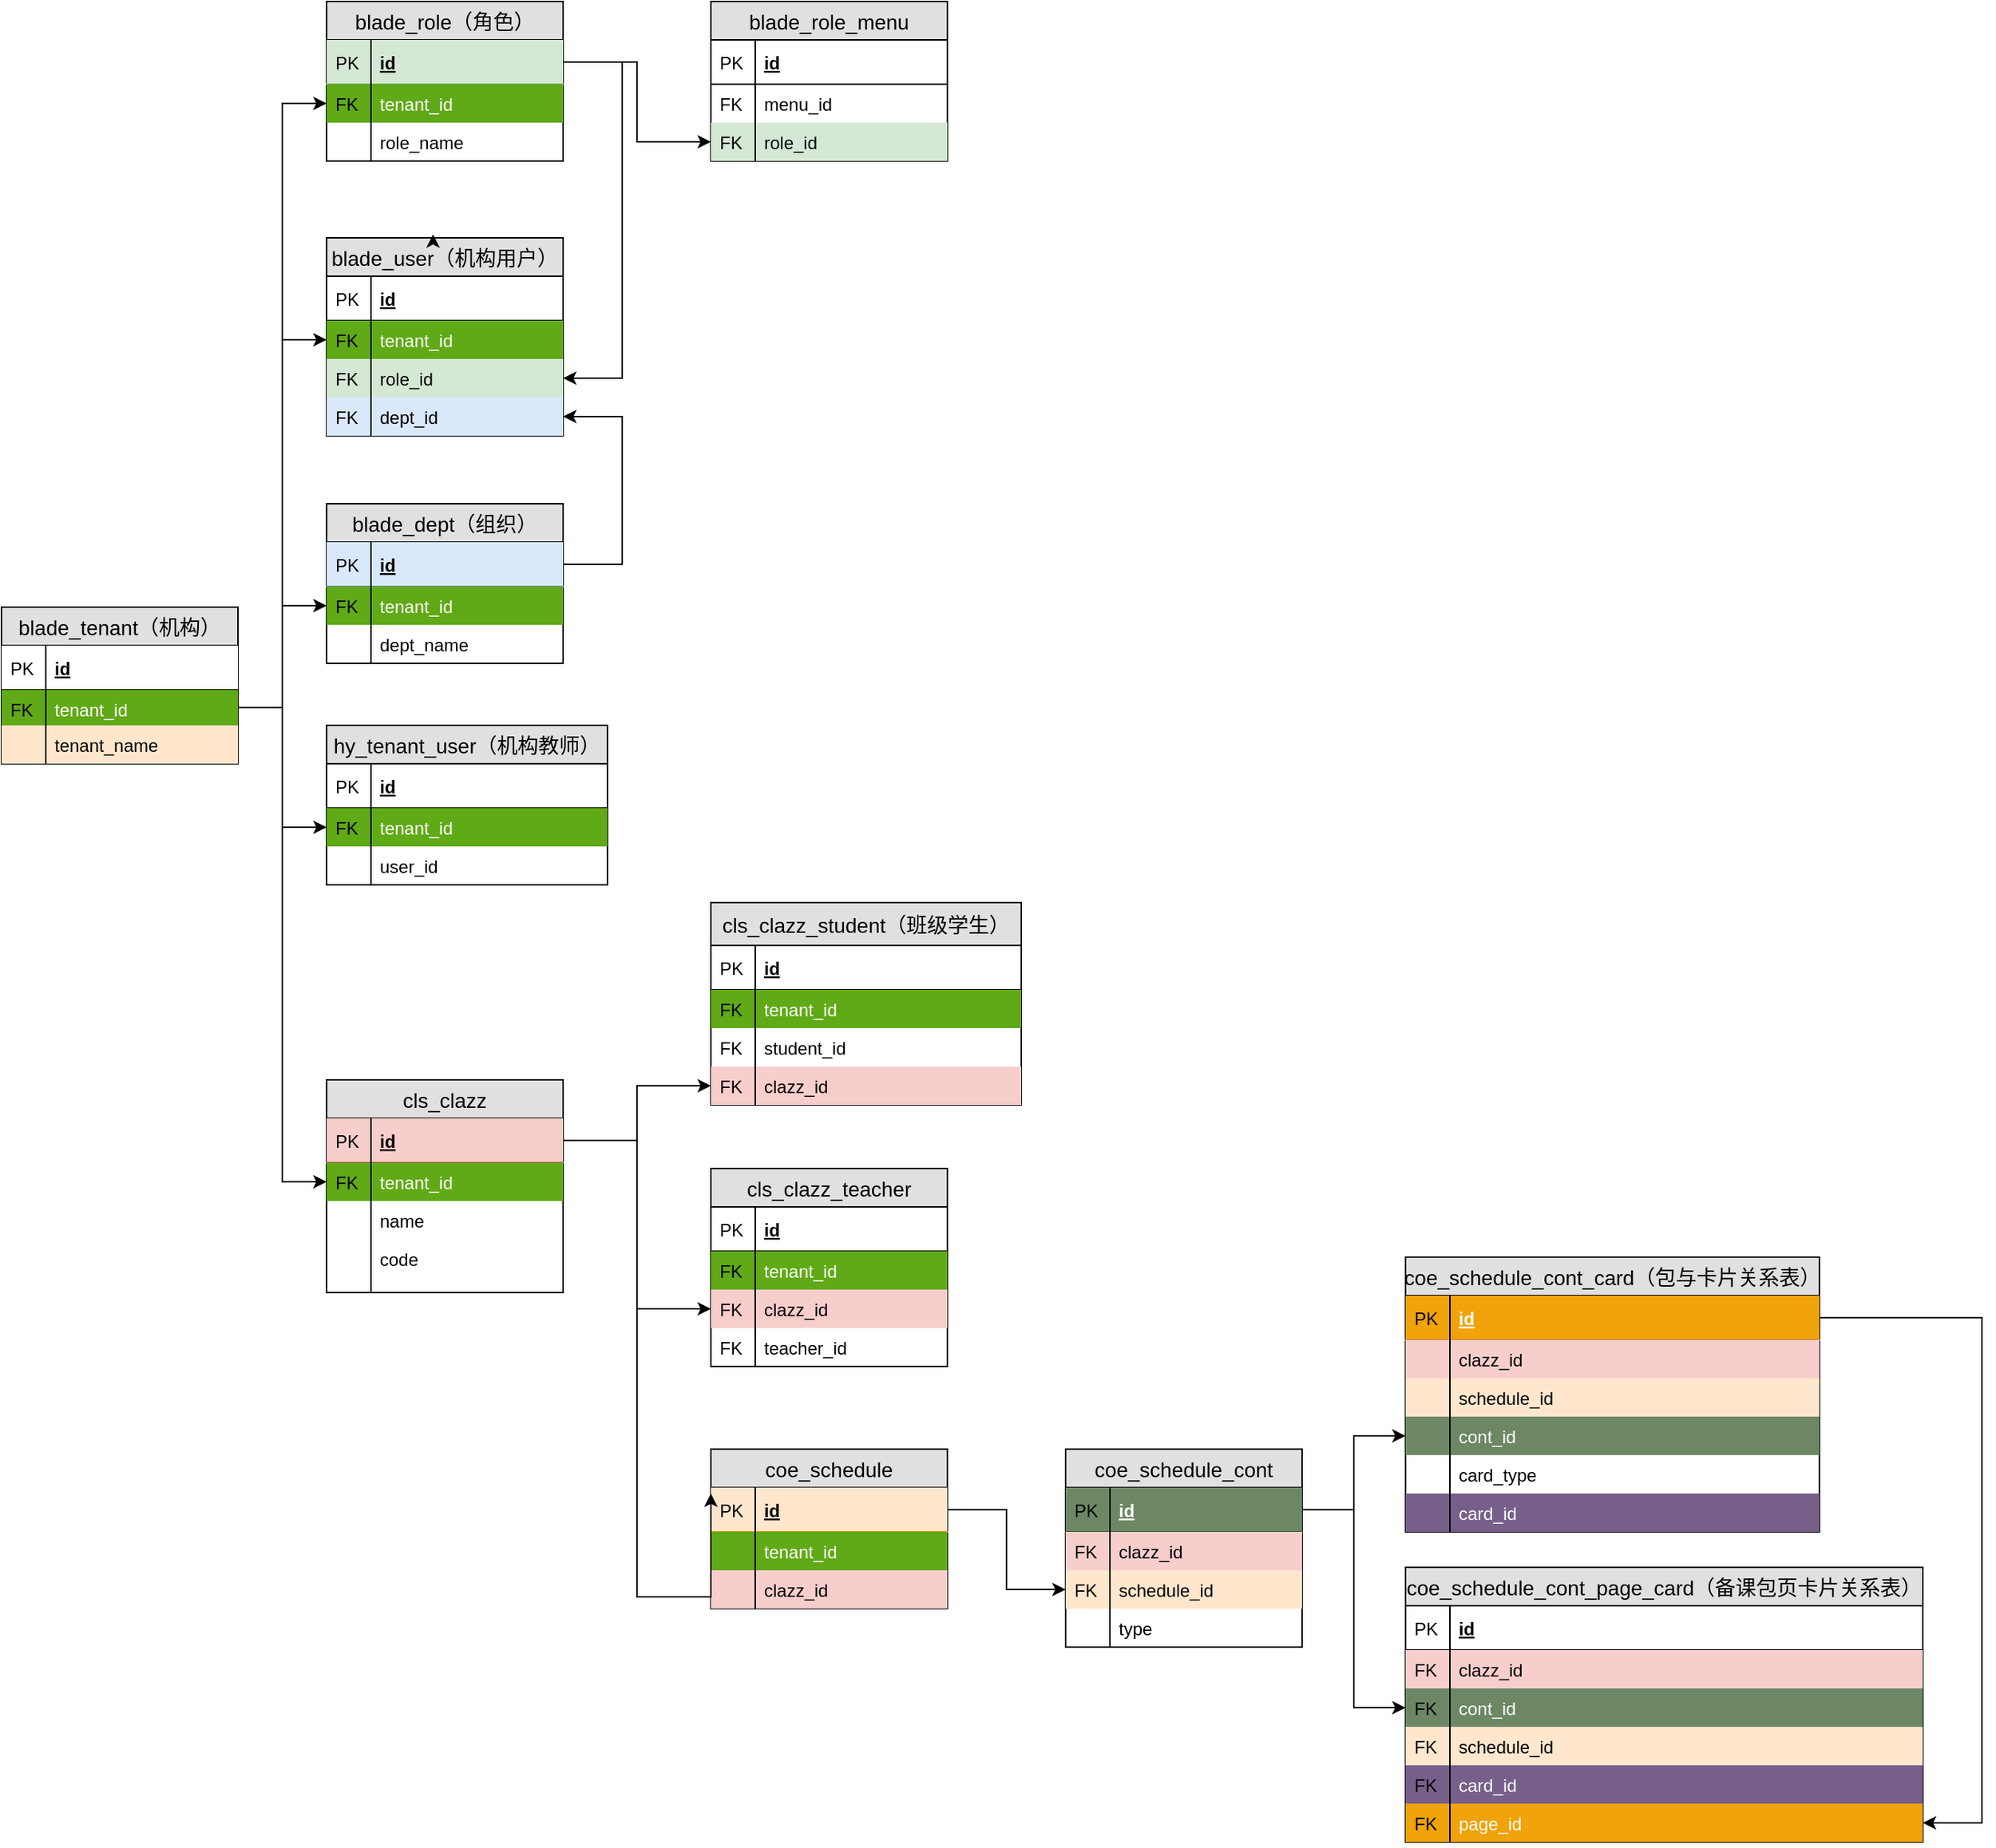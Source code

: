 <mxfile version="12.4.8" type="github"><diagram id="uRZ5LNkj6qnoNEVaQnLW" name="第 1 页"><mxGraphModel dx="1209" dy="649" grid="1" gridSize="10" guides="1" tooltips="1" connect="1" arrows="1" fold="1" page="1" pageScale="1" pageWidth="827" pageHeight="1169" math="0" shadow="0"><root><mxCell id="0"/><mxCell id="1" parent="0"/><mxCell id="jF-yR4b1AywF_RMoqf4l-69" value="" style="edgeStyle=orthogonalEdgeStyle;rounded=0;orthogonalLoop=1;jettySize=auto;html=1;entryX=0;entryY=0.5;entryDx=0;entryDy=0;exitX=1;exitY=0.5;exitDx=0;exitDy=0;" edge="1" parent="1" source="jF-yR4b1AywF_RMoqf4l-43" target="jF-yR4b1AywF_RMoqf4l-48"><mxGeometry relative="1" as="geometry"><Array as="points"><mxPoint x="190" y="498"/><mxPoint x="190" y="89"/></Array></mxGeometry></mxCell><mxCell id="jF-yR4b1AywF_RMoqf4l-12" value="blade_tenant（机构）" style="swimlane;fontStyle=0;childLayout=stackLayout;horizontal=1;startSize=26;fillColor=#e0e0e0;horizontalStack=0;resizeParent=1;resizeParentMax=0;resizeLast=0;collapsible=1;marginBottom=0;swimlaneFillColor=#ffffff;align=center;fontSize=14;" vertex="1" parent="1"><mxGeometry y="430" width="160" height="106" as="geometry"/></mxCell><mxCell id="jF-yR4b1AywF_RMoqf4l-13" value="id" style="shape=partialRectangle;top=0;left=0;right=0;bottom=1;align=left;verticalAlign=middle;spacingLeft=34;spacingRight=4;overflow=hidden;rotatable=0;points=[[0,0.5],[1,0.5]];portConstraint=eastwest;dropTarget=0;fontStyle=5;fontSize=12;" vertex="1" parent="jF-yR4b1AywF_RMoqf4l-12"><mxGeometry y="26" width="160" height="30" as="geometry"/></mxCell><mxCell id="jF-yR4b1AywF_RMoqf4l-14" value="PK" style="shape=partialRectangle;top=0;left=0;bottom=0;fillColor=none;align=left;verticalAlign=middle;spacingLeft=4;spacingRight=4;overflow=hidden;rotatable=0;points=[];portConstraint=eastwest;part=1;fontSize=12;" vertex="1" connectable="0" parent="jF-yR4b1AywF_RMoqf4l-13"><mxGeometry width="30" height="30" as="geometry"/></mxCell><object label="tenant_id" id="jF-yR4b1AywF_RMoqf4l-43"><mxCell style="shape=partialRectangle;top=0;left=0;right=0;bottom=0;align=left;verticalAlign=top;fillColor=#60a917;spacingLeft=34;spacingRight=4;overflow=hidden;rotatable=0;points=[[0,0.5],[1,0.5]];portConstraint=eastwest;dropTarget=0;fontSize=12;strokeColor=#2D7600;fontColor=#ffffff;" vertex="1" parent="jF-yR4b1AywF_RMoqf4l-12"><mxGeometry y="56" width="160" height="24" as="geometry"/></mxCell></object><mxCell id="jF-yR4b1AywF_RMoqf4l-44" value="FK" style="shape=partialRectangle;top=0;left=0;bottom=0;fillColor=none;align=left;verticalAlign=top;spacingLeft=4;spacingRight=4;overflow=hidden;rotatable=0;points=[];portConstraint=eastwest;part=1;fontSize=12;" vertex="1" connectable="0" parent="jF-yR4b1AywF_RMoqf4l-43"><mxGeometry width="30" height="24" as="geometry"/></mxCell><object label="tenant_name" id="jF-yR4b1AywF_RMoqf4l-15"><mxCell style="shape=partialRectangle;top=0;left=0;right=0;bottom=0;align=left;verticalAlign=top;fillColor=#ffe6cc;spacingLeft=34;spacingRight=4;overflow=hidden;rotatable=0;points=[[0,0.5],[1,0.5]];portConstraint=eastwest;dropTarget=0;fontSize=12;strokeColor=#d79b00;" vertex="1" parent="jF-yR4b1AywF_RMoqf4l-12"><mxGeometry y="80" width="160" height="26" as="geometry"/></mxCell></object><mxCell id="jF-yR4b1AywF_RMoqf4l-16" value="" style="shape=partialRectangle;top=0;left=0;bottom=0;fillColor=none;align=left;verticalAlign=top;spacingLeft=4;spacingRight=4;overflow=hidden;rotatable=0;points=[];portConstraint=eastwest;part=1;fontSize=12;" vertex="1" connectable="0" parent="jF-yR4b1AywF_RMoqf4l-15"><mxGeometry width="30" height="26" as="geometry"/></mxCell><mxCell id="jF-yR4b1AywF_RMoqf4l-45" value="blade_role（角色）" style="swimlane;fontStyle=0;childLayout=stackLayout;horizontal=1;startSize=26;fillColor=#e0e0e0;horizontalStack=0;resizeParent=1;resizeParentMax=0;resizeLast=0;collapsible=1;marginBottom=0;swimlaneFillColor=#ffffff;align=center;fontSize=14;" vertex="1" parent="1"><mxGeometry x="220" y="20" width="160" height="108" as="geometry"/></mxCell><mxCell id="jF-yR4b1AywF_RMoqf4l-46" value="id" style="shape=partialRectangle;top=0;left=0;right=0;bottom=1;align=left;verticalAlign=middle;fillColor=#d5e8d4;spacingLeft=34;spacingRight=4;overflow=hidden;rotatable=0;points=[[0,0.5],[1,0.5]];portConstraint=eastwest;dropTarget=0;fontStyle=5;fontSize=12;strokeColor=#82b366;" vertex="1" parent="jF-yR4b1AywF_RMoqf4l-45"><mxGeometry y="26" width="160" height="30" as="geometry"/></mxCell><mxCell id="jF-yR4b1AywF_RMoqf4l-47" value="PK" style="shape=partialRectangle;top=0;left=0;bottom=0;fillColor=none;align=left;verticalAlign=middle;spacingLeft=4;spacingRight=4;overflow=hidden;rotatable=0;points=[];portConstraint=eastwest;part=1;fontSize=12;" vertex="1" connectable="0" parent="jF-yR4b1AywF_RMoqf4l-46"><mxGeometry width="30" height="30" as="geometry"/></mxCell><mxCell id="jF-yR4b1AywF_RMoqf4l-48" value="tenant_id" style="shape=partialRectangle;top=0;left=0;right=0;bottom=0;align=left;verticalAlign=top;fillColor=#60a917;spacingLeft=34;spacingRight=4;overflow=hidden;rotatable=0;points=[[0,0.5],[1,0.5]];portConstraint=eastwest;dropTarget=0;fontSize=12;strokeColor=#2D7600;fontColor=#ffffff;" vertex="1" parent="jF-yR4b1AywF_RMoqf4l-45"><mxGeometry y="56" width="160" height="26" as="geometry"/></mxCell><mxCell id="jF-yR4b1AywF_RMoqf4l-49" value="FK" style="shape=partialRectangle;top=0;left=0;bottom=0;fillColor=none;align=left;verticalAlign=top;spacingLeft=4;spacingRight=4;overflow=hidden;rotatable=0;points=[];portConstraint=eastwest;part=1;fontSize=12;" vertex="1" connectable="0" parent="jF-yR4b1AywF_RMoqf4l-48"><mxGeometry width="30" height="26" as="geometry"/></mxCell><mxCell id="jF-yR4b1AywF_RMoqf4l-50" value="role_name" style="shape=partialRectangle;top=0;left=0;right=0;bottom=0;align=left;verticalAlign=top;fillColor=none;spacingLeft=34;spacingRight=4;overflow=hidden;rotatable=0;points=[[0,0.5],[1,0.5]];portConstraint=eastwest;dropTarget=0;fontSize=12;" vertex="1" parent="jF-yR4b1AywF_RMoqf4l-45"><mxGeometry y="82" width="160" height="26" as="geometry"/></mxCell><mxCell id="jF-yR4b1AywF_RMoqf4l-51" value="" style="shape=partialRectangle;top=0;left=0;bottom=0;fillColor=none;align=left;verticalAlign=top;spacingLeft=4;spacingRight=4;overflow=hidden;rotatable=0;points=[];portConstraint=eastwest;part=1;fontSize=12;" vertex="1" connectable="0" parent="jF-yR4b1AywF_RMoqf4l-50"><mxGeometry width="30" height="26" as="geometry"/></mxCell><mxCell id="jF-yR4b1AywF_RMoqf4l-56" value="blade_user（机构用户）" style="swimlane;fontStyle=0;childLayout=stackLayout;horizontal=1;startSize=26;fillColor=#e0e0e0;horizontalStack=0;resizeParent=1;resizeParentMax=0;resizeLast=0;collapsible=1;marginBottom=0;swimlaneFillColor=#ffffff;align=center;fontSize=14;" vertex="1" parent="1"><mxGeometry x="220" y="180" width="160" height="134" as="geometry"/></mxCell><mxCell id="jF-yR4b1AywF_RMoqf4l-57" value="id" style="shape=partialRectangle;top=0;left=0;right=0;bottom=1;align=left;verticalAlign=middle;fillColor=none;spacingLeft=34;spacingRight=4;overflow=hidden;rotatable=0;points=[[0,0.5],[1,0.5]];portConstraint=eastwest;dropTarget=0;fontStyle=5;fontSize=12;" vertex="1" parent="jF-yR4b1AywF_RMoqf4l-56"><mxGeometry y="26" width="160" height="30" as="geometry"/></mxCell><mxCell id="jF-yR4b1AywF_RMoqf4l-58" value="PK" style="shape=partialRectangle;top=0;left=0;bottom=0;fillColor=none;align=left;verticalAlign=middle;spacingLeft=4;spacingRight=4;overflow=hidden;rotatable=0;points=[];portConstraint=eastwest;part=1;fontSize=12;" vertex="1" connectable="0" parent="jF-yR4b1AywF_RMoqf4l-57"><mxGeometry width="30" height="30" as="geometry"/></mxCell><mxCell id="jF-yR4b1AywF_RMoqf4l-59" value="tenant_id" style="shape=partialRectangle;top=0;left=0;right=0;bottom=0;align=left;verticalAlign=top;fillColor=#60a917;spacingLeft=34;spacingRight=4;overflow=hidden;rotatable=0;points=[[0,0.5],[1,0.5]];portConstraint=eastwest;dropTarget=0;fontSize=12;strokeColor=#2D7600;fontColor=#ffffff;" vertex="1" parent="jF-yR4b1AywF_RMoqf4l-56"><mxGeometry y="56" width="160" height="26" as="geometry"/></mxCell><mxCell id="jF-yR4b1AywF_RMoqf4l-60" value="FK" style="shape=partialRectangle;top=0;left=0;bottom=0;fillColor=none;align=left;verticalAlign=top;spacingLeft=4;spacingRight=4;overflow=hidden;rotatable=0;points=[];portConstraint=eastwest;part=1;fontSize=12;" vertex="1" connectable="0" parent="jF-yR4b1AywF_RMoqf4l-59"><mxGeometry width="30" height="26" as="geometry"/></mxCell><mxCell id="jF-yR4b1AywF_RMoqf4l-71" value="role_id" style="shape=partialRectangle;top=0;left=0;right=0;bottom=0;align=left;verticalAlign=top;fillColor=#d5e8d4;spacingLeft=34;spacingRight=4;overflow=hidden;rotatable=0;points=[[0,0.5],[1,0.5]];portConstraint=eastwest;dropTarget=0;fontSize=12;strokeColor=#82b366;" vertex="1" parent="jF-yR4b1AywF_RMoqf4l-56"><mxGeometry y="82" width="160" height="26" as="geometry"/></mxCell><mxCell id="jF-yR4b1AywF_RMoqf4l-72" value="FK" style="shape=partialRectangle;top=0;left=0;bottom=0;fillColor=none;align=left;verticalAlign=top;spacingLeft=4;spacingRight=4;overflow=hidden;rotatable=0;points=[];portConstraint=eastwest;part=1;fontSize=12;" vertex="1" connectable="0" parent="jF-yR4b1AywF_RMoqf4l-71"><mxGeometry width="30" height="26" as="geometry"/></mxCell><mxCell id="jF-yR4b1AywF_RMoqf4l-73" value="dept_id" style="shape=partialRectangle;top=0;left=0;right=0;bottom=0;align=left;verticalAlign=top;fillColor=#dae8fc;spacingLeft=34;spacingRight=4;overflow=hidden;rotatable=0;points=[[0,0.5],[1,0.5]];portConstraint=eastwest;dropTarget=0;fontSize=12;strokeColor=#6c8ebf;" vertex="1" parent="jF-yR4b1AywF_RMoqf4l-56"><mxGeometry y="108" width="160" height="26" as="geometry"/></mxCell><mxCell id="jF-yR4b1AywF_RMoqf4l-74" value="FK" style="shape=partialRectangle;top=0;left=0;bottom=0;fillColor=none;align=left;verticalAlign=top;spacingLeft=4;spacingRight=4;overflow=hidden;rotatable=0;points=[];portConstraint=eastwest;part=1;fontSize=12;" vertex="1" connectable="0" parent="jF-yR4b1AywF_RMoqf4l-73"><mxGeometry width="30" height="26" as="geometry"/></mxCell><mxCell id="jF-yR4b1AywF_RMoqf4l-77" value="blade_dept（组织）" style="swimlane;fontStyle=0;childLayout=stackLayout;horizontal=1;startSize=26;fillColor=#e0e0e0;horizontalStack=0;resizeParent=1;resizeParentMax=0;resizeLast=0;collapsible=1;marginBottom=0;swimlaneFillColor=#ffffff;align=center;fontSize=14;" vertex="1" parent="1"><mxGeometry x="220" y="360" width="160" height="108" as="geometry"/></mxCell><mxCell id="jF-yR4b1AywF_RMoqf4l-78" value="id" style="shape=partialRectangle;top=0;left=0;right=0;bottom=1;align=left;verticalAlign=middle;fillColor=#dae8fc;spacingLeft=34;spacingRight=4;overflow=hidden;rotatable=0;points=[[0,0.5],[1,0.5]];portConstraint=eastwest;dropTarget=0;fontStyle=5;fontSize=12;strokeColor=#6c8ebf;" vertex="1" parent="jF-yR4b1AywF_RMoqf4l-77"><mxGeometry y="26" width="160" height="30" as="geometry"/></mxCell><mxCell id="jF-yR4b1AywF_RMoqf4l-79" value="PK" style="shape=partialRectangle;top=0;left=0;bottom=0;fillColor=none;align=left;verticalAlign=middle;spacingLeft=4;spacingRight=4;overflow=hidden;rotatable=0;points=[];portConstraint=eastwest;part=1;fontSize=12;" vertex="1" connectable="0" parent="jF-yR4b1AywF_RMoqf4l-78"><mxGeometry width="30" height="30" as="geometry"/></mxCell><mxCell id="jF-yR4b1AywF_RMoqf4l-80" value="tenant_id" style="shape=partialRectangle;top=0;left=0;right=0;bottom=0;align=left;verticalAlign=top;fillColor=#60a917;spacingLeft=34;spacingRight=4;overflow=hidden;rotatable=0;points=[[0,0.5],[1,0.5]];portConstraint=eastwest;dropTarget=0;fontSize=12;strokeColor=#2D7600;fontColor=#ffffff;" vertex="1" parent="jF-yR4b1AywF_RMoqf4l-77"><mxGeometry y="56" width="160" height="26" as="geometry"/></mxCell><mxCell id="jF-yR4b1AywF_RMoqf4l-81" value="FK" style="shape=partialRectangle;top=0;left=0;bottom=0;fillColor=none;align=left;verticalAlign=top;spacingLeft=4;spacingRight=4;overflow=hidden;rotatable=0;points=[];portConstraint=eastwest;part=1;fontSize=12;" vertex="1" connectable="0" parent="jF-yR4b1AywF_RMoqf4l-80"><mxGeometry width="30" height="26" as="geometry"/></mxCell><mxCell id="jF-yR4b1AywF_RMoqf4l-84" value="dept_name" style="shape=partialRectangle;top=0;left=0;right=0;bottom=0;align=left;verticalAlign=top;fillColor=none;spacingLeft=34;spacingRight=4;overflow=hidden;rotatable=0;points=[[0,0.5],[1,0.5]];portConstraint=eastwest;dropTarget=0;fontSize=12;" vertex="1" parent="jF-yR4b1AywF_RMoqf4l-77"><mxGeometry y="82" width="160" height="26" as="geometry"/></mxCell><mxCell id="jF-yR4b1AywF_RMoqf4l-85" value="" style="shape=partialRectangle;top=0;left=0;bottom=0;fillColor=none;align=left;verticalAlign=top;spacingLeft=4;spacingRight=4;overflow=hidden;rotatable=0;points=[];portConstraint=eastwest;part=1;fontSize=12;" vertex="1" connectable="0" parent="jF-yR4b1AywF_RMoqf4l-84"><mxGeometry width="30" height="26" as="geometry"/></mxCell><mxCell id="jF-yR4b1AywF_RMoqf4l-88" style="edgeStyle=orthogonalEdgeStyle;rounded=0;orthogonalLoop=1;jettySize=auto;html=1;entryX=0;entryY=0.5;entryDx=0;entryDy=0;" edge="1" parent="1" source="jF-yR4b1AywF_RMoqf4l-43" target="jF-yR4b1AywF_RMoqf4l-80"><mxGeometry relative="1" as="geometry"><Array as="points"><mxPoint x="190" y="498"/><mxPoint x="190" y="429"/></Array></mxGeometry></mxCell><mxCell id="jF-yR4b1AywF_RMoqf4l-89" value="hy_tenant_user（机构教师）" style="swimlane;fontStyle=0;childLayout=stackLayout;horizontal=1;startSize=26;fillColor=#e0e0e0;horizontalStack=0;resizeParent=1;resizeParentMax=0;resizeLast=0;collapsible=1;marginBottom=0;swimlaneFillColor=#ffffff;align=center;fontSize=14;" vertex="1" parent="1"><mxGeometry x="220" y="510" width="190" height="108" as="geometry"/></mxCell><mxCell id="jF-yR4b1AywF_RMoqf4l-90" value="id" style="shape=partialRectangle;top=0;left=0;right=0;bottom=1;align=left;verticalAlign=middle;fillColor=none;spacingLeft=34;spacingRight=4;overflow=hidden;rotatable=0;points=[[0,0.5],[1,0.5]];portConstraint=eastwest;dropTarget=0;fontStyle=5;fontSize=12;" vertex="1" parent="jF-yR4b1AywF_RMoqf4l-89"><mxGeometry y="26" width="190" height="30" as="geometry"/></mxCell><mxCell id="jF-yR4b1AywF_RMoqf4l-91" value="PK" style="shape=partialRectangle;top=0;left=0;bottom=0;fillColor=none;align=left;verticalAlign=middle;spacingLeft=4;spacingRight=4;overflow=hidden;rotatable=0;points=[];portConstraint=eastwest;part=1;fontSize=12;" vertex="1" connectable="0" parent="jF-yR4b1AywF_RMoqf4l-90"><mxGeometry width="30" height="30" as="geometry"/></mxCell><mxCell id="jF-yR4b1AywF_RMoqf4l-92" value="tenant_id" style="shape=partialRectangle;top=0;left=0;right=0;bottom=0;align=left;verticalAlign=top;fillColor=#60a917;spacingLeft=34;spacingRight=4;overflow=hidden;rotatable=0;points=[[0,0.5],[1,0.5]];portConstraint=eastwest;dropTarget=0;fontSize=12;strokeColor=#2D7600;fontColor=#ffffff;" vertex="1" parent="jF-yR4b1AywF_RMoqf4l-89"><mxGeometry y="56" width="190" height="26" as="geometry"/></mxCell><mxCell id="jF-yR4b1AywF_RMoqf4l-93" value="FK" style="shape=partialRectangle;top=0;left=0;bottom=0;fillColor=none;align=left;verticalAlign=top;spacingLeft=4;spacingRight=4;overflow=hidden;rotatable=0;points=[];portConstraint=eastwest;part=1;fontSize=12;" vertex="1" connectable="0" parent="jF-yR4b1AywF_RMoqf4l-92"><mxGeometry width="30" height="26" as="geometry"/></mxCell><mxCell id="jF-yR4b1AywF_RMoqf4l-94" value="user_id" style="shape=partialRectangle;top=0;left=0;right=0;bottom=0;align=left;verticalAlign=top;fillColor=none;spacingLeft=34;spacingRight=4;overflow=hidden;rotatable=0;points=[[0,0.5],[1,0.5]];portConstraint=eastwest;dropTarget=0;fontSize=12;" vertex="1" parent="jF-yR4b1AywF_RMoqf4l-89"><mxGeometry y="82" width="190" height="26" as="geometry"/></mxCell><mxCell id="jF-yR4b1AywF_RMoqf4l-95" value="" style="shape=partialRectangle;top=0;left=0;bottom=0;fillColor=none;align=left;verticalAlign=top;spacingLeft=4;spacingRight=4;overflow=hidden;rotatable=0;points=[];portConstraint=eastwest;part=1;fontSize=12;" vertex="1" connectable="0" parent="jF-yR4b1AywF_RMoqf4l-94"><mxGeometry width="30" height="26" as="geometry"/></mxCell><mxCell id="jF-yR4b1AywF_RMoqf4l-100" style="edgeStyle=orthogonalEdgeStyle;rounded=0;orthogonalLoop=1;jettySize=auto;html=1;entryX=0;entryY=0.5;entryDx=0;entryDy=0;" edge="1" parent="1" source="jF-yR4b1AywF_RMoqf4l-43" target="jF-yR4b1AywF_RMoqf4l-92"><mxGeometry relative="1" as="geometry"><Array as="points"><mxPoint x="190" y="498"/><mxPoint x="190" y="579"/></Array></mxGeometry></mxCell><mxCell id="jF-yR4b1AywF_RMoqf4l-108" value="blade_role_menu" style="swimlane;fontStyle=0;childLayout=stackLayout;horizontal=1;startSize=26;fillColor=#e0e0e0;horizontalStack=0;resizeParent=1;resizeParentMax=0;resizeLast=0;collapsible=1;marginBottom=0;swimlaneFillColor=#ffffff;align=center;fontSize=14;" vertex="1" parent="1"><mxGeometry x="480" y="20" width="160" height="108" as="geometry"/></mxCell><mxCell id="jF-yR4b1AywF_RMoqf4l-109" value="id" style="shape=partialRectangle;top=0;left=0;right=0;bottom=1;align=left;verticalAlign=middle;fillColor=none;spacingLeft=34;spacingRight=4;overflow=hidden;rotatable=0;points=[[0,0.5],[1,0.5]];portConstraint=eastwest;dropTarget=0;fontStyle=5;fontSize=12;" vertex="1" parent="jF-yR4b1AywF_RMoqf4l-108"><mxGeometry y="26" width="160" height="30" as="geometry"/></mxCell><mxCell id="jF-yR4b1AywF_RMoqf4l-110" value="PK" style="shape=partialRectangle;top=0;left=0;bottom=0;fillColor=none;align=left;verticalAlign=middle;spacingLeft=4;spacingRight=4;overflow=hidden;rotatable=0;points=[];portConstraint=eastwest;part=1;fontSize=12;" vertex="1" connectable="0" parent="jF-yR4b1AywF_RMoqf4l-109"><mxGeometry width="30" height="30" as="geometry"/></mxCell><mxCell id="jF-yR4b1AywF_RMoqf4l-111" value="menu_id" style="shape=partialRectangle;top=0;left=0;right=0;bottom=0;align=left;verticalAlign=top;fillColor=none;spacingLeft=34;spacingRight=4;overflow=hidden;rotatable=0;points=[[0,0.5],[1,0.5]];portConstraint=eastwest;dropTarget=0;fontSize=12;" vertex="1" parent="jF-yR4b1AywF_RMoqf4l-108"><mxGeometry y="56" width="160" height="26" as="geometry"/></mxCell><mxCell id="jF-yR4b1AywF_RMoqf4l-112" value="FK" style="shape=partialRectangle;top=0;left=0;bottom=0;fillColor=none;align=left;verticalAlign=top;spacingLeft=4;spacingRight=4;overflow=hidden;rotatable=0;points=[];portConstraint=eastwest;part=1;fontSize=12;" vertex="1" connectable="0" parent="jF-yR4b1AywF_RMoqf4l-111"><mxGeometry width="30" height="26" as="geometry"/></mxCell><mxCell id="jF-yR4b1AywF_RMoqf4l-113" value="role_id" style="shape=partialRectangle;top=0;left=0;right=0;bottom=0;align=left;verticalAlign=top;fillColor=#d5e8d4;spacingLeft=34;spacingRight=4;overflow=hidden;rotatable=0;points=[[0,0.5],[1,0.5]];portConstraint=eastwest;dropTarget=0;fontSize=12;strokeColor=#82b366;" vertex="1" parent="jF-yR4b1AywF_RMoqf4l-108"><mxGeometry y="82" width="160" height="26" as="geometry"/></mxCell><mxCell id="jF-yR4b1AywF_RMoqf4l-114" value="FK" style="shape=partialRectangle;top=0;left=0;bottom=0;fillColor=none;align=left;verticalAlign=top;spacingLeft=4;spacingRight=4;overflow=hidden;rotatable=0;points=[];portConstraint=eastwest;part=1;fontSize=12;" vertex="1" connectable="0" parent="jF-yR4b1AywF_RMoqf4l-113"><mxGeometry width="30" height="26" as="geometry"/></mxCell><mxCell id="jF-yR4b1AywF_RMoqf4l-119" style="edgeStyle=orthogonalEdgeStyle;rounded=0;orthogonalLoop=1;jettySize=auto;html=1;entryX=0;entryY=0.5;entryDx=0;entryDy=0;" edge="1" parent="1" source="jF-yR4b1AywF_RMoqf4l-46" target="jF-yR4b1AywF_RMoqf4l-113"><mxGeometry relative="1" as="geometry"/></mxCell><mxCell id="jF-yR4b1AywF_RMoqf4l-123" value="cls_clazz" style="swimlane;fontStyle=0;childLayout=stackLayout;horizontal=1;startSize=26;fillColor=#e0e0e0;horizontalStack=0;resizeParent=1;resizeParentMax=0;resizeLast=0;collapsible=1;marginBottom=0;swimlaneFillColor=#ffffff;align=center;fontSize=14;" vertex="1" parent="1"><mxGeometry x="220" y="750" width="160" height="144" as="geometry"/></mxCell><mxCell id="jF-yR4b1AywF_RMoqf4l-124" value="id" style="shape=partialRectangle;top=0;left=0;right=0;bottom=1;align=left;verticalAlign=middle;fillColor=#f8cecc;spacingLeft=34;spacingRight=4;overflow=hidden;rotatable=0;points=[[0,0.5],[1,0.5]];portConstraint=eastwest;dropTarget=0;fontStyle=5;fontSize=12;strokeColor=#b85450;" vertex="1" parent="jF-yR4b1AywF_RMoqf4l-123"><mxGeometry y="26" width="160" height="30" as="geometry"/></mxCell><mxCell id="jF-yR4b1AywF_RMoqf4l-125" value="PK" style="shape=partialRectangle;top=0;left=0;bottom=0;fillColor=none;align=left;verticalAlign=middle;spacingLeft=4;spacingRight=4;overflow=hidden;rotatable=0;points=[];portConstraint=eastwest;part=1;fontSize=12;" vertex="1" connectable="0" parent="jF-yR4b1AywF_RMoqf4l-124"><mxGeometry width="30" height="30" as="geometry"/></mxCell><mxCell id="jF-yR4b1AywF_RMoqf4l-126" value="tenant_id" style="shape=partialRectangle;top=0;left=0;right=0;bottom=0;align=left;verticalAlign=top;fillColor=#60a917;spacingLeft=34;spacingRight=4;overflow=hidden;rotatable=0;points=[[0,0.5],[1,0.5]];portConstraint=eastwest;dropTarget=0;fontSize=12;strokeColor=#2D7600;fontColor=#ffffff;" vertex="1" parent="jF-yR4b1AywF_RMoqf4l-123"><mxGeometry y="56" width="160" height="26" as="geometry"/></mxCell><mxCell id="jF-yR4b1AywF_RMoqf4l-127" value="FK" style="shape=partialRectangle;top=0;left=0;bottom=0;fillColor=none;align=left;verticalAlign=top;spacingLeft=4;spacingRight=4;overflow=hidden;rotatable=0;points=[];portConstraint=eastwest;part=1;fontSize=12;" vertex="1" connectable="0" parent="jF-yR4b1AywF_RMoqf4l-126"><mxGeometry width="30" height="26" as="geometry"/></mxCell><mxCell id="jF-yR4b1AywF_RMoqf4l-128" value="name" style="shape=partialRectangle;top=0;left=0;right=0;bottom=0;align=left;verticalAlign=top;fillColor=none;spacingLeft=34;spacingRight=4;overflow=hidden;rotatable=0;points=[[0,0.5],[1,0.5]];portConstraint=eastwest;dropTarget=0;fontSize=12;" vertex="1" parent="jF-yR4b1AywF_RMoqf4l-123"><mxGeometry y="82" width="160" height="26" as="geometry"/></mxCell><mxCell id="jF-yR4b1AywF_RMoqf4l-129" value="" style="shape=partialRectangle;top=0;left=0;bottom=0;fillColor=none;align=left;verticalAlign=top;spacingLeft=4;spacingRight=4;overflow=hidden;rotatable=0;points=[];portConstraint=eastwest;part=1;fontSize=12;" vertex="1" connectable="0" parent="jF-yR4b1AywF_RMoqf4l-128"><mxGeometry width="30" height="26" as="geometry"/></mxCell><mxCell id="jF-yR4b1AywF_RMoqf4l-135" value="code" style="shape=partialRectangle;top=0;left=0;right=0;bottom=0;align=left;verticalAlign=top;fillColor=none;spacingLeft=34;spacingRight=4;overflow=hidden;rotatable=0;points=[[0,0.5],[1,0.5]];portConstraint=eastwest;dropTarget=0;fontSize=12;" vertex="1" parent="jF-yR4b1AywF_RMoqf4l-123"><mxGeometry y="108" width="160" height="26" as="geometry"/></mxCell><mxCell id="jF-yR4b1AywF_RMoqf4l-136" value="" style="shape=partialRectangle;top=0;left=0;bottom=0;fillColor=none;align=left;verticalAlign=top;spacingLeft=4;spacingRight=4;overflow=hidden;rotatable=0;points=[];portConstraint=eastwest;part=1;fontSize=12;" vertex="1" connectable="0" parent="jF-yR4b1AywF_RMoqf4l-135"><mxGeometry width="30" height="26" as="geometry"/></mxCell><mxCell id="jF-yR4b1AywF_RMoqf4l-132" value="" style="shape=partialRectangle;top=0;left=0;right=0;bottom=0;align=left;verticalAlign=top;fillColor=none;spacingLeft=34;spacingRight=4;overflow=hidden;rotatable=0;points=[[0,0.5],[1,0.5]];portConstraint=eastwest;dropTarget=0;fontSize=12;" vertex="1" parent="jF-yR4b1AywF_RMoqf4l-123"><mxGeometry y="134" width="160" height="10" as="geometry"/></mxCell><mxCell id="jF-yR4b1AywF_RMoqf4l-133" value="" style="shape=partialRectangle;top=0;left=0;bottom=0;fillColor=none;align=left;verticalAlign=top;spacingLeft=4;spacingRight=4;overflow=hidden;rotatable=0;points=[];portConstraint=eastwest;part=1;fontSize=12;" vertex="1" connectable="0" parent="jF-yR4b1AywF_RMoqf4l-132"><mxGeometry width="30" height="10" as="geometry"/></mxCell><mxCell id="jF-yR4b1AywF_RMoqf4l-134" style="edgeStyle=orthogonalEdgeStyle;rounded=0;orthogonalLoop=1;jettySize=auto;html=1;entryX=0;entryY=0.5;entryDx=0;entryDy=0;" edge="1" parent="1" source="jF-yR4b1AywF_RMoqf4l-43" target="jF-yR4b1AywF_RMoqf4l-126"><mxGeometry relative="1" as="geometry"/></mxCell><mxCell id="jF-yR4b1AywF_RMoqf4l-137" value="cls_clazz_student（班级学生）" style="swimlane;fontStyle=0;childLayout=stackLayout;horizontal=1;startSize=29;fillColor=#e0e0e0;horizontalStack=0;resizeParent=1;resizeParentMax=0;resizeLast=0;collapsible=1;marginBottom=0;swimlaneFillColor=#ffffff;align=center;fontSize=14;" vertex="1" parent="1"><mxGeometry x="480" y="630" width="210" height="137" as="geometry"/></mxCell><mxCell id="jF-yR4b1AywF_RMoqf4l-138" value="id" style="shape=partialRectangle;top=0;left=0;right=0;bottom=1;align=left;verticalAlign=middle;fillColor=none;spacingLeft=34;spacingRight=4;overflow=hidden;rotatable=0;points=[[0,0.5],[1,0.5]];portConstraint=eastwest;dropTarget=0;fontStyle=5;fontSize=12;" vertex="1" parent="jF-yR4b1AywF_RMoqf4l-137"><mxGeometry y="29" width="210" height="30" as="geometry"/></mxCell><mxCell id="jF-yR4b1AywF_RMoqf4l-139" value="PK" style="shape=partialRectangle;top=0;left=0;bottom=0;fillColor=none;align=left;verticalAlign=middle;spacingLeft=4;spacingRight=4;overflow=hidden;rotatable=0;points=[];portConstraint=eastwest;part=1;fontSize=12;" vertex="1" connectable="0" parent="jF-yR4b1AywF_RMoqf4l-138"><mxGeometry width="30" height="30" as="geometry"/></mxCell><mxCell id="jF-yR4b1AywF_RMoqf4l-140" value="tenant_id" style="shape=partialRectangle;top=0;left=0;right=0;bottom=0;align=left;verticalAlign=top;fillColor=#60a917;spacingLeft=34;spacingRight=4;overflow=hidden;rotatable=0;points=[[0,0.5],[1,0.5]];portConstraint=eastwest;dropTarget=0;fontSize=12;strokeColor=#2D7600;fontColor=#ffffff;" vertex="1" parent="jF-yR4b1AywF_RMoqf4l-137"><mxGeometry y="59" width="210" height="26" as="geometry"/></mxCell><mxCell id="jF-yR4b1AywF_RMoqf4l-141" value="FK" style="shape=partialRectangle;top=0;left=0;bottom=0;fillColor=none;align=left;verticalAlign=top;spacingLeft=4;spacingRight=4;overflow=hidden;rotatable=0;points=[];portConstraint=eastwest;part=1;fontSize=12;" vertex="1" connectable="0" parent="jF-yR4b1AywF_RMoqf4l-140"><mxGeometry width="30" height="26" as="geometry"/></mxCell><mxCell id="jF-yR4b1AywF_RMoqf4l-144" value="student_id" style="shape=partialRectangle;top=0;left=0;right=0;bottom=0;align=left;verticalAlign=top;fillColor=none;spacingLeft=34;spacingRight=4;overflow=hidden;rotatable=0;points=[[0,0.5],[1,0.5]];portConstraint=eastwest;dropTarget=0;fontSize=12;" vertex="1" parent="jF-yR4b1AywF_RMoqf4l-137"><mxGeometry y="85" width="210" height="26" as="geometry"/></mxCell><mxCell id="jF-yR4b1AywF_RMoqf4l-145" value="FK" style="shape=partialRectangle;top=0;left=0;bottom=0;fillColor=none;align=left;verticalAlign=top;spacingLeft=4;spacingRight=4;overflow=hidden;rotatable=0;points=[];portConstraint=eastwest;part=1;fontSize=12;" vertex="1" connectable="0" parent="jF-yR4b1AywF_RMoqf4l-144"><mxGeometry width="30" height="26" as="geometry"/></mxCell><mxCell id="jF-yR4b1AywF_RMoqf4l-142" value="clazz_id" style="shape=partialRectangle;top=0;left=0;right=0;bottom=0;align=left;verticalAlign=top;fillColor=#f8cecc;spacingLeft=34;spacingRight=4;overflow=hidden;rotatable=0;points=[[0,0.5],[1,0.5]];portConstraint=eastwest;dropTarget=0;fontSize=12;strokeColor=#b85450;" vertex="1" parent="jF-yR4b1AywF_RMoqf4l-137"><mxGeometry y="111" width="210" height="26" as="geometry"/></mxCell><mxCell id="jF-yR4b1AywF_RMoqf4l-143" value="FK" style="shape=partialRectangle;top=0;left=0;bottom=0;fillColor=none;align=left;verticalAlign=top;spacingLeft=4;spacingRight=4;overflow=hidden;rotatable=0;points=[];portConstraint=eastwest;part=1;fontSize=12;" vertex="1" connectable="0" parent="jF-yR4b1AywF_RMoqf4l-142"><mxGeometry width="30" height="26" as="geometry"/></mxCell><mxCell id="jF-yR4b1AywF_RMoqf4l-149" style="edgeStyle=orthogonalEdgeStyle;rounded=0;orthogonalLoop=1;jettySize=auto;html=1;entryX=0;entryY=0.5;entryDx=0;entryDy=0;" edge="1" parent="1" source="jF-yR4b1AywF_RMoqf4l-124" target="jF-yR4b1AywF_RMoqf4l-142"><mxGeometry relative="1" as="geometry"/></mxCell><mxCell id="jF-yR4b1AywF_RMoqf4l-150" value="cls_clazz_teacher" style="swimlane;fontStyle=0;childLayout=stackLayout;horizontal=1;startSize=26;fillColor=#e0e0e0;horizontalStack=0;resizeParent=1;resizeParentMax=0;resizeLast=0;collapsible=1;marginBottom=0;swimlaneFillColor=#ffffff;align=center;fontSize=14;" vertex="1" parent="1"><mxGeometry x="480" y="810" width="160" height="134" as="geometry"/></mxCell><mxCell id="jF-yR4b1AywF_RMoqf4l-151" value="id" style="shape=partialRectangle;top=0;left=0;right=0;bottom=1;align=left;verticalAlign=middle;fillColor=none;spacingLeft=34;spacingRight=4;overflow=hidden;rotatable=0;points=[[0,0.5],[1,0.5]];portConstraint=eastwest;dropTarget=0;fontStyle=5;fontSize=12;" vertex="1" parent="jF-yR4b1AywF_RMoqf4l-150"><mxGeometry y="26" width="160" height="30" as="geometry"/></mxCell><mxCell id="jF-yR4b1AywF_RMoqf4l-152" value="PK" style="shape=partialRectangle;top=0;left=0;bottom=0;fillColor=none;align=left;verticalAlign=middle;spacingLeft=4;spacingRight=4;overflow=hidden;rotatable=0;points=[];portConstraint=eastwest;part=1;fontSize=12;" vertex="1" connectable="0" parent="jF-yR4b1AywF_RMoqf4l-151"><mxGeometry width="30" height="30" as="geometry"/></mxCell><mxCell id="jF-yR4b1AywF_RMoqf4l-153" value="tenant_id" style="shape=partialRectangle;top=0;left=0;right=0;bottom=0;align=left;verticalAlign=top;fillColor=#60a917;spacingLeft=34;spacingRight=4;overflow=hidden;rotatable=0;points=[[0,0.5],[1,0.5]];portConstraint=eastwest;dropTarget=0;fontSize=12;strokeColor=#2D7600;fontColor=#ffffff;" vertex="1" parent="jF-yR4b1AywF_RMoqf4l-150"><mxGeometry y="56" width="160" height="26" as="geometry"/></mxCell><mxCell id="jF-yR4b1AywF_RMoqf4l-154" value="FK" style="shape=partialRectangle;top=0;left=0;bottom=0;fillColor=none;align=left;verticalAlign=top;spacingLeft=4;spacingRight=4;overflow=hidden;rotatable=0;points=[];portConstraint=eastwest;part=1;fontSize=12;" vertex="1" connectable="0" parent="jF-yR4b1AywF_RMoqf4l-153"><mxGeometry width="30" height="26" as="geometry"/></mxCell><mxCell id="jF-yR4b1AywF_RMoqf4l-155" value="clazz_id" style="shape=partialRectangle;top=0;left=0;right=0;bottom=0;align=left;verticalAlign=top;fillColor=#f8cecc;spacingLeft=34;spacingRight=4;overflow=hidden;rotatable=0;points=[[0,0.5],[1,0.5]];portConstraint=eastwest;dropTarget=0;fontSize=12;strokeColor=#b85450;" vertex="1" parent="jF-yR4b1AywF_RMoqf4l-150"><mxGeometry y="82" width="160" height="26" as="geometry"/></mxCell><mxCell id="jF-yR4b1AywF_RMoqf4l-156" value="FK" style="shape=partialRectangle;top=0;left=0;bottom=0;fillColor=none;align=left;verticalAlign=top;spacingLeft=4;spacingRight=4;overflow=hidden;rotatable=0;points=[];portConstraint=eastwest;part=1;fontSize=12;" vertex="1" connectable="0" parent="jF-yR4b1AywF_RMoqf4l-155"><mxGeometry width="30" height="26" as="geometry"/></mxCell><mxCell id="jF-yR4b1AywF_RMoqf4l-157" value="teacher_id" style="shape=partialRectangle;top=0;left=0;right=0;bottom=0;align=left;verticalAlign=top;fillColor=none;spacingLeft=34;spacingRight=4;overflow=hidden;rotatable=0;points=[[0,0.5],[1,0.5]];portConstraint=eastwest;dropTarget=0;fontSize=12;" vertex="1" parent="jF-yR4b1AywF_RMoqf4l-150"><mxGeometry y="108" width="160" height="26" as="geometry"/></mxCell><mxCell id="jF-yR4b1AywF_RMoqf4l-158" value="FK" style="shape=partialRectangle;top=0;left=0;bottom=0;fillColor=none;align=left;verticalAlign=top;spacingLeft=4;spacingRight=4;overflow=hidden;rotatable=0;points=[];portConstraint=eastwest;part=1;fontSize=12;" vertex="1" connectable="0" parent="jF-yR4b1AywF_RMoqf4l-157"><mxGeometry width="30" height="26" as="geometry"/></mxCell><mxCell id="jF-yR4b1AywF_RMoqf4l-161" style="edgeStyle=orthogonalEdgeStyle;rounded=0;orthogonalLoop=1;jettySize=auto;html=1;entryX=0;entryY=0.5;entryDx=0;entryDy=0;" edge="1" parent="1" source="jF-yR4b1AywF_RMoqf4l-124" target="jF-yR4b1AywF_RMoqf4l-155"><mxGeometry relative="1" as="geometry"/></mxCell><mxCell id="jF-yR4b1AywF_RMoqf4l-162" style="edgeStyle=orthogonalEdgeStyle;rounded=0;orthogonalLoop=1;jettySize=auto;html=1;exitX=0.5;exitY=0;exitDx=0;exitDy=0;entryX=0.45;entryY=-0.018;entryDx=0;entryDy=0;entryPerimeter=0;" edge="1" parent="1" source="jF-yR4b1AywF_RMoqf4l-56" target="jF-yR4b1AywF_RMoqf4l-56"><mxGeometry relative="1" as="geometry"/></mxCell><mxCell id="jF-yR4b1AywF_RMoqf4l-163" style="edgeStyle=orthogonalEdgeStyle;rounded=0;orthogonalLoop=1;jettySize=auto;html=1;entryX=1;entryY=0.5;entryDx=0;entryDy=0;" edge="1" parent="1" source="jF-yR4b1AywF_RMoqf4l-46" target="jF-yR4b1AywF_RMoqf4l-71"><mxGeometry relative="1" as="geometry"><Array as="points"><mxPoint x="420" y="61"/><mxPoint x="420" y="275"/></Array></mxGeometry></mxCell><mxCell id="jF-yR4b1AywF_RMoqf4l-164" style="edgeStyle=orthogonalEdgeStyle;rounded=0;orthogonalLoop=1;jettySize=auto;html=1;entryX=0;entryY=0.5;entryDx=0;entryDy=0;" edge="1" parent="1" source="jF-yR4b1AywF_RMoqf4l-43" target="jF-yR4b1AywF_RMoqf4l-59"><mxGeometry relative="1" as="geometry"/></mxCell><mxCell id="jF-yR4b1AywF_RMoqf4l-165" style="edgeStyle=orthogonalEdgeStyle;rounded=0;orthogonalLoop=1;jettySize=auto;html=1;" edge="1" parent="1" source="jF-yR4b1AywF_RMoqf4l-78" target="jF-yR4b1AywF_RMoqf4l-73"><mxGeometry relative="1" as="geometry"><Array as="points"><mxPoint x="420" y="401"/><mxPoint x="420" y="301"/></Array></mxGeometry></mxCell><mxCell id="jF-yR4b1AywF_RMoqf4l-166" value="coe_schedule" style="swimlane;fontStyle=0;childLayout=stackLayout;horizontal=1;startSize=26;fillColor=#e0e0e0;horizontalStack=0;resizeParent=1;resizeParentMax=0;resizeLast=0;collapsible=1;marginBottom=0;swimlaneFillColor=#ffffff;align=center;fontSize=14;" vertex="1" parent="1"><mxGeometry x="480" y="1000" width="160" height="108" as="geometry"/></mxCell><mxCell id="jF-yR4b1AywF_RMoqf4l-167" value="id" style="shape=partialRectangle;top=0;left=0;right=0;bottom=1;align=left;verticalAlign=middle;fillColor=#ffe6cc;spacingLeft=34;spacingRight=4;overflow=hidden;rotatable=0;points=[[0,0.5],[1,0.5]];portConstraint=eastwest;dropTarget=0;fontStyle=5;fontSize=12;strokeColor=#d79b00;" vertex="1" parent="jF-yR4b1AywF_RMoqf4l-166"><mxGeometry y="26" width="160" height="30" as="geometry"/></mxCell><mxCell id="jF-yR4b1AywF_RMoqf4l-168" value="PK" style="shape=partialRectangle;top=0;left=0;bottom=0;fillColor=none;align=left;verticalAlign=middle;spacingLeft=4;spacingRight=4;overflow=hidden;rotatable=0;points=[];portConstraint=eastwest;part=1;fontSize=12;" vertex="1" connectable="0" parent="jF-yR4b1AywF_RMoqf4l-167"><mxGeometry width="30" height="30" as="geometry"/></mxCell><mxCell id="jF-yR4b1AywF_RMoqf4l-169" value="tenant_id" style="shape=partialRectangle;top=0;left=0;right=0;bottom=0;align=left;verticalAlign=top;fillColor=#60a917;spacingLeft=34;spacingRight=4;overflow=hidden;rotatable=0;points=[[0,0.5],[1,0.5]];portConstraint=eastwest;dropTarget=0;fontSize=12;strokeColor=#2D7600;fontColor=#ffffff;" vertex="1" parent="jF-yR4b1AywF_RMoqf4l-166"><mxGeometry y="56" width="160" height="26" as="geometry"/></mxCell><mxCell id="jF-yR4b1AywF_RMoqf4l-170" value="" style="shape=partialRectangle;top=0;left=0;bottom=0;fillColor=none;align=left;verticalAlign=top;spacingLeft=4;spacingRight=4;overflow=hidden;rotatable=0;points=[];portConstraint=eastwest;part=1;fontSize=12;" vertex="1" connectable="0" parent="jF-yR4b1AywF_RMoqf4l-169"><mxGeometry width="30" height="26" as="geometry"/></mxCell><mxCell id="jF-yR4b1AywF_RMoqf4l-171" value="clazz_id" style="shape=partialRectangle;top=0;left=0;right=0;bottom=0;align=left;verticalAlign=top;fillColor=#f8cecc;spacingLeft=34;spacingRight=4;overflow=hidden;rotatable=0;points=[[0,0.5],[1,0.5]];portConstraint=eastwest;dropTarget=0;fontSize=12;strokeColor=#b85450;" vertex="1" parent="jF-yR4b1AywF_RMoqf4l-166"><mxGeometry y="82" width="160" height="26" as="geometry"/></mxCell><mxCell id="jF-yR4b1AywF_RMoqf4l-172" value="" style="shape=partialRectangle;top=0;left=0;bottom=0;fillColor=none;align=left;verticalAlign=top;spacingLeft=4;spacingRight=4;overflow=hidden;rotatable=0;points=[];portConstraint=eastwest;part=1;fontSize=12;" vertex="1" connectable="0" parent="jF-yR4b1AywF_RMoqf4l-171"><mxGeometry width="30" height="26" as="geometry"/></mxCell><mxCell id="jF-yR4b1AywF_RMoqf4l-177" style="edgeStyle=orthogonalEdgeStyle;rounded=0;orthogonalLoop=1;jettySize=auto;html=1;" edge="1" parent="1" source="jF-yR4b1AywF_RMoqf4l-124"><mxGeometry relative="1" as="geometry"><mxPoint x="480" y="1030" as="targetPoint"/><Array as="points"><mxPoint x="430" y="791"/><mxPoint x="430" y="1100"/><mxPoint x="480" y="1100"/></Array></mxGeometry></mxCell><mxCell id="jF-yR4b1AywF_RMoqf4l-180" value="coe_schedule_cont" style="swimlane;fontStyle=0;childLayout=stackLayout;horizontal=1;startSize=26;fillColor=#e0e0e0;horizontalStack=0;resizeParent=1;resizeParentMax=0;resizeLast=0;collapsible=1;marginBottom=0;swimlaneFillColor=#ffffff;align=center;fontSize=14;" vertex="1" parent="1"><mxGeometry x="720" y="1000" width="160" height="134" as="geometry"/></mxCell><mxCell id="jF-yR4b1AywF_RMoqf4l-181" value="id" style="shape=partialRectangle;top=0;left=0;right=0;bottom=1;align=left;verticalAlign=middle;fillColor=#6d8764;spacingLeft=34;spacingRight=4;overflow=hidden;rotatable=0;points=[[0,0.5],[1,0.5]];portConstraint=eastwest;dropTarget=0;fontStyle=5;fontSize=12;strokeColor=#3A5431;fontColor=#ffffff;" vertex="1" parent="jF-yR4b1AywF_RMoqf4l-180"><mxGeometry y="26" width="160" height="30" as="geometry"/></mxCell><mxCell id="jF-yR4b1AywF_RMoqf4l-182" value="PK" style="shape=partialRectangle;top=0;left=0;bottom=0;fillColor=none;align=left;verticalAlign=middle;spacingLeft=4;spacingRight=4;overflow=hidden;rotatable=0;points=[];portConstraint=eastwest;part=1;fontSize=12;" vertex="1" connectable="0" parent="jF-yR4b1AywF_RMoqf4l-181"><mxGeometry width="30" height="30" as="geometry"/></mxCell><mxCell id="jF-yR4b1AywF_RMoqf4l-183" value="clazz_id" style="shape=partialRectangle;top=0;left=0;right=0;bottom=0;align=left;verticalAlign=top;fillColor=#f8cecc;spacingLeft=34;spacingRight=4;overflow=hidden;rotatable=0;points=[[0,0.5],[1,0.5]];portConstraint=eastwest;dropTarget=0;fontSize=12;strokeColor=#b85450;" vertex="1" parent="jF-yR4b1AywF_RMoqf4l-180"><mxGeometry y="56" width="160" height="26" as="geometry"/></mxCell><mxCell id="jF-yR4b1AywF_RMoqf4l-184" value="FK" style="shape=partialRectangle;top=0;left=0;bottom=0;fillColor=none;align=left;verticalAlign=top;spacingLeft=4;spacingRight=4;overflow=hidden;rotatable=0;points=[];portConstraint=eastwest;part=1;fontSize=12;" vertex="1" connectable="0" parent="jF-yR4b1AywF_RMoqf4l-183"><mxGeometry width="30" height="26" as="geometry"/></mxCell><mxCell id="jF-yR4b1AywF_RMoqf4l-185" value="schedule_id" style="shape=partialRectangle;top=0;left=0;right=0;bottom=0;align=left;verticalAlign=top;fillColor=#ffe6cc;spacingLeft=34;spacingRight=4;overflow=hidden;rotatable=0;points=[[0,0.5],[1,0.5]];portConstraint=eastwest;dropTarget=0;fontSize=12;strokeColor=#d79b00;" vertex="1" parent="jF-yR4b1AywF_RMoqf4l-180"><mxGeometry y="82" width="160" height="26" as="geometry"/></mxCell><mxCell id="jF-yR4b1AywF_RMoqf4l-186" value="FK" style="shape=partialRectangle;top=0;left=0;bottom=0;fillColor=none;align=left;verticalAlign=top;spacingLeft=4;spacingRight=4;overflow=hidden;rotatable=0;points=[];portConstraint=eastwest;part=1;fontSize=12;" vertex="1" connectable="0" parent="jF-yR4b1AywF_RMoqf4l-185"><mxGeometry width="30" height="26" as="geometry"/></mxCell><mxCell id="jF-yR4b1AywF_RMoqf4l-187" value="type" style="shape=partialRectangle;top=0;left=0;right=0;bottom=0;align=left;verticalAlign=top;fillColor=none;spacingLeft=34;spacingRight=4;overflow=hidden;rotatable=0;points=[[0,0.5],[1,0.5]];portConstraint=eastwest;dropTarget=0;fontSize=12;" vertex="1" parent="jF-yR4b1AywF_RMoqf4l-180"><mxGeometry y="108" width="160" height="26" as="geometry"/></mxCell><mxCell id="jF-yR4b1AywF_RMoqf4l-188" value="" style="shape=partialRectangle;top=0;left=0;bottom=0;fillColor=none;align=left;verticalAlign=top;spacingLeft=4;spacingRight=4;overflow=hidden;rotatable=0;points=[];portConstraint=eastwest;part=1;fontSize=12;" vertex="1" connectable="0" parent="jF-yR4b1AywF_RMoqf4l-187"><mxGeometry width="30" height="26" as="geometry"/></mxCell><mxCell id="jF-yR4b1AywF_RMoqf4l-191" style="edgeStyle=orthogonalEdgeStyle;rounded=0;orthogonalLoop=1;jettySize=auto;html=1;entryX=0;entryY=0.5;entryDx=0;entryDy=0;" edge="1" parent="1" source="jF-yR4b1AywF_RMoqf4l-167" target="jF-yR4b1AywF_RMoqf4l-185"><mxGeometry relative="1" as="geometry"/></mxCell><mxCell id="jF-yR4b1AywF_RMoqf4l-192" value="coe_schedule_cont_card（包与卡片关系表）" style="swimlane;fontStyle=0;childLayout=stackLayout;horizontal=1;startSize=26;fillColor=#e0e0e0;horizontalStack=0;resizeParent=1;resizeParentMax=0;resizeLast=0;collapsible=1;marginBottom=0;swimlaneFillColor=#ffffff;align=center;fontSize=14;" vertex="1" parent="1"><mxGeometry x="950" y="870" width="280" height="186" as="geometry"/></mxCell><mxCell id="jF-yR4b1AywF_RMoqf4l-193" value="id" style="shape=partialRectangle;top=0;left=0;right=0;bottom=1;align=left;verticalAlign=middle;fillColor=#f0a30a;spacingLeft=34;spacingRight=4;overflow=hidden;rotatable=0;points=[[0,0.5],[1,0.5]];portConstraint=eastwest;dropTarget=0;fontStyle=5;fontSize=12;strokeColor=#BD7000;fontColor=#ffffff;" vertex="1" parent="jF-yR4b1AywF_RMoqf4l-192"><mxGeometry y="26" width="280" height="30" as="geometry"/></mxCell><mxCell id="jF-yR4b1AywF_RMoqf4l-194" value="PK" style="shape=partialRectangle;top=0;left=0;bottom=0;fillColor=none;align=left;verticalAlign=middle;spacingLeft=4;spacingRight=4;overflow=hidden;rotatable=0;points=[];portConstraint=eastwest;part=1;fontSize=12;" vertex="1" connectable="0" parent="jF-yR4b1AywF_RMoqf4l-193"><mxGeometry width="30" height="30" as="geometry"/></mxCell><mxCell id="jF-yR4b1AywF_RMoqf4l-195" value="clazz_id" style="shape=partialRectangle;top=0;left=0;right=0;bottom=0;align=left;verticalAlign=top;fillColor=#f8cecc;spacingLeft=34;spacingRight=4;overflow=hidden;rotatable=0;points=[[0,0.5],[1,0.5]];portConstraint=eastwest;dropTarget=0;fontSize=12;strokeColor=#b85450;" vertex="1" parent="jF-yR4b1AywF_RMoqf4l-192"><mxGeometry y="56" width="280" height="26" as="geometry"/></mxCell><mxCell id="jF-yR4b1AywF_RMoqf4l-196" value="" style="shape=partialRectangle;top=0;left=0;bottom=0;fillColor=none;align=left;verticalAlign=top;spacingLeft=4;spacingRight=4;overflow=hidden;rotatable=0;points=[];portConstraint=eastwest;part=1;fontSize=12;" vertex="1" connectable="0" parent="jF-yR4b1AywF_RMoqf4l-195"><mxGeometry width="30" height="26" as="geometry"/></mxCell><mxCell id="jF-yR4b1AywF_RMoqf4l-197" value="schedule_id" style="shape=partialRectangle;top=0;left=0;right=0;bottom=0;align=left;verticalAlign=top;fillColor=#ffe6cc;spacingLeft=34;spacingRight=4;overflow=hidden;rotatable=0;points=[[0,0.5],[1,0.5]];portConstraint=eastwest;dropTarget=0;fontSize=12;strokeColor=#d79b00;" vertex="1" parent="jF-yR4b1AywF_RMoqf4l-192"><mxGeometry y="82" width="280" height="26" as="geometry"/></mxCell><mxCell id="jF-yR4b1AywF_RMoqf4l-198" value="" style="shape=partialRectangle;top=0;left=0;bottom=0;fillColor=none;align=left;verticalAlign=top;spacingLeft=4;spacingRight=4;overflow=hidden;rotatable=0;points=[];portConstraint=eastwest;part=1;fontSize=12;" vertex="1" connectable="0" parent="jF-yR4b1AywF_RMoqf4l-197"><mxGeometry width="30" height="26" as="geometry"/></mxCell><mxCell id="jF-yR4b1AywF_RMoqf4l-199" value="cont_id" style="shape=partialRectangle;top=0;left=0;right=0;bottom=0;align=left;verticalAlign=top;fillColor=#6d8764;spacingLeft=34;spacingRight=4;overflow=hidden;rotatable=0;points=[[0,0.5],[1,0.5]];portConstraint=eastwest;dropTarget=0;fontSize=12;strokeColor=#3A5431;fontColor=#ffffff;" vertex="1" parent="jF-yR4b1AywF_RMoqf4l-192"><mxGeometry y="108" width="280" height="26" as="geometry"/></mxCell><mxCell id="jF-yR4b1AywF_RMoqf4l-200" value="" style="shape=partialRectangle;top=0;left=0;bottom=0;fillColor=none;align=left;verticalAlign=top;spacingLeft=4;spacingRight=4;overflow=hidden;rotatable=0;points=[];portConstraint=eastwest;part=1;fontSize=12;" vertex="1" connectable="0" parent="jF-yR4b1AywF_RMoqf4l-199"><mxGeometry width="30" height="26" as="geometry"/></mxCell><mxCell id="jF-yR4b1AywF_RMoqf4l-203" value="card_type" style="shape=partialRectangle;top=0;left=0;right=0;bottom=0;align=left;verticalAlign=top;fillColor=none;spacingLeft=34;spacingRight=4;overflow=hidden;rotatable=0;points=[[0,0.5],[1,0.5]];portConstraint=eastwest;dropTarget=0;fontSize=12;" vertex="1" parent="jF-yR4b1AywF_RMoqf4l-192"><mxGeometry y="134" width="280" height="26" as="geometry"/></mxCell><mxCell id="jF-yR4b1AywF_RMoqf4l-204" value="" style="shape=partialRectangle;top=0;left=0;bottom=0;fillColor=none;align=left;verticalAlign=top;spacingLeft=4;spacingRight=4;overflow=hidden;rotatable=0;points=[];portConstraint=eastwest;part=1;fontSize=12;" vertex="1" connectable="0" parent="jF-yR4b1AywF_RMoqf4l-203"><mxGeometry width="30" height="26" as="geometry"/></mxCell><mxCell id="jF-yR4b1AywF_RMoqf4l-219" value="card_id" style="shape=partialRectangle;top=0;left=0;right=0;bottom=0;align=left;verticalAlign=top;fillColor=#76608a;spacingLeft=34;spacingRight=4;overflow=hidden;rotatable=0;points=[[0,0.5],[1,0.5]];portConstraint=eastwest;dropTarget=0;fontSize=12;strokeColor=#432D57;fontColor=#ffffff;" vertex="1" parent="jF-yR4b1AywF_RMoqf4l-192"><mxGeometry y="160" width="280" height="26" as="geometry"/></mxCell><mxCell id="jF-yR4b1AywF_RMoqf4l-220" value="" style="shape=partialRectangle;top=0;left=0;bottom=0;fillColor=none;align=left;verticalAlign=top;spacingLeft=4;spacingRight=4;overflow=hidden;rotatable=0;points=[];portConstraint=eastwest;part=1;fontSize=12;" vertex="1" connectable="0" parent="jF-yR4b1AywF_RMoqf4l-219"><mxGeometry width="30" height="26" as="geometry"/></mxCell><mxCell id="jF-yR4b1AywF_RMoqf4l-205" style="edgeStyle=orthogonalEdgeStyle;rounded=0;orthogonalLoop=1;jettySize=auto;html=1;entryX=0;entryY=0.5;entryDx=0;entryDy=0;" edge="1" parent="1" source="jF-yR4b1AywF_RMoqf4l-181" target="jF-yR4b1AywF_RMoqf4l-199"><mxGeometry relative="1" as="geometry"/></mxCell><mxCell id="jF-yR4b1AywF_RMoqf4l-206" value="coe_schedule_cont_page_card（备课包页卡片关系表）" style="swimlane;fontStyle=0;childLayout=stackLayout;horizontal=1;startSize=26;fillColor=#e0e0e0;horizontalStack=0;resizeParent=1;resizeParentMax=0;resizeLast=0;collapsible=1;marginBottom=0;swimlaneFillColor=#ffffff;align=center;fontSize=14;" vertex="1" parent="1"><mxGeometry x="950" y="1080" width="350" height="186" as="geometry"/></mxCell><mxCell id="jF-yR4b1AywF_RMoqf4l-207" value="id" style="shape=partialRectangle;top=0;left=0;right=0;bottom=1;align=left;verticalAlign=middle;fillColor=none;spacingLeft=34;spacingRight=4;overflow=hidden;rotatable=0;points=[[0,0.5],[1,0.5]];portConstraint=eastwest;dropTarget=0;fontStyle=5;fontSize=12;" vertex="1" parent="jF-yR4b1AywF_RMoqf4l-206"><mxGeometry y="26" width="350" height="30" as="geometry"/></mxCell><mxCell id="jF-yR4b1AywF_RMoqf4l-208" value="PK" style="shape=partialRectangle;top=0;left=0;bottom=0;fillColor=none;align=left;verticalAlign=middle;spacingLeft=4;spacingRight=4;overflow=hidden;rotatable=0;points=[];portConstraint=eastwest;part=1;fontSize=12;" vertex="1" connectable="0" parent="jF-yR4b1AywF_RMoqf4l-207"><mxGeometry width="30" height="30" as="geometry"/></mxCell><mxCell id="jF-yR4b1AywF_RMoqf4l-209" value="clazz_id" style="shape=partialRectangle;top=0;left=0;right=0;bottom=0;align=left;verticalAlign=top;fillColor=#f8cecc;spacingLeft=34;spacingRight=4;overflow=hidden;rotatable=0;points=[[0,0.5],[1,0.5]];portConstraint=eastwest;dropTarget=0;fontSize=12;strokeColor=#b85450;" vertex="1" parent="jF-yR4b1AywF_RMoqf4l-206"><mxGeometry y="56" width="350" height="26" as="geometry"/></mxCell><mxCell id="jF-yR4b1AywF_RMoqf4l-210" value="FK" style="shape=partialRectangle;top=0;left=0;bottom=0;fillColor=none;align=left;verticalAlign=top;spacingLeft=4;spacingRight=4;overflow=hidden;rotatable=0;points=[];portConstraint=eastwest;part=1;fontSize=12;" vertex="1" connectable="0" parent="jF-yR4b1AywF_RMoqf4l-209"><mxGeometry width="30" height="26" as="geometry"/></mxCell><mxCell id="jF-yR4b1AywF_RMoqf4l-224" value="cont_id" style="shape=partialRectangle;top=0;left=0;right=0;bottom=0;align=left;verticalAlign=top;fillColor=#6d8764;spacingLeft=34;spacingRight=4;overflow=hidden;rotatable=0;points=[[0,0.5],[1,0.5]];portConstraint=eastwest;dropTarget=0;fontSize=12;strokeColor=#3A5431;fontColor=#ffffff;" vertex="1" parent="jF-yR4b1AywF_RMoqf4l-206"><mxGeometry y="82" width="350" height="26" as="geometry"/></mxCell><mxCell id="jF-yR4b1AywF_RMoqf4l-225" value="FK" style="shape=partialRectangle;top=0;left=0;bottom=0;fillColor=none;align=left;verticalAlign=top;spacingLeft=4;spacingRight=4;overflow=hidden;rotatable=0;points=[];portConstraint=eastwest;part=1;fontSize=12;" vertex="1" connectable="0" parent="jF-yR4b1AywF_RMoqf4l-224"><mxGeometry width="30" height="26" as="geometry"/></mxCell><mxCell id="jF-yR4b1AywF_RMoqf4l-211" value="schedule_id" style="shape=partialRectangle;top=0;left=0;right=0;bottom=0;align=left;verticalAlign=top;fillColor=#ffe6cc;spacingLeft=34;spacingRight=4;overflow=hidden;rotatable=0;points=[[0,0.5],[1,0.5]];portConstraint=eastwest;dropTarget=0;fontSize=12;strokeColor=#d79b00;" vertex="1" parent="jF-yR4b1AywF_RMoqf4l-206"><mxGeometry y="108" width="350" height="26" as="geometry"/></mxCell><mxCell id="jF-yR4b1AywF_RMoqf4l-212" value="FK" style="shape=partialRectangle;top=0;left=0;bottom=0;fillColor=none;align=left;verticalAlign=top;spacingLeft=4;spacingRight=4;overflow=hidden;rotatable=0;points=[];portConstraint=eastwest;part=1;fontSize=12;" vertex="1" connectable="0" parent="jF-yR4b1AywF_RMoqf4l-211"><mxGeometry width="30" height="26" as="geometry"/></mxCell><mxCell id="jF-yR4b1AywF_RMoqf4l-213" value="card_id" style="shape=partialRectangle;top=0;left=0;right=0;bottom=0;align=left;verticalAlign=top;fillColor=#76608a;spacingLeft=34;spacingRight=4;overflow=hidden;rotatable=0;points=[[0,0.5],[1,0.5]];portConstraint=eastwest;dropTarget=0;fontSize=12;strokeColor=#432D57;fontColor=#ffffff;" vertex="1" parent="jF-yR4b1AywF_RMoqf4l-206"><mxGeometry y="134" width="350" height="26" as="geometry"/></mxCell><mxCell id="jF-yR4b1AywF_RMoqf4l-214" value="FK" style="shape=partialRectangle;top=0;left=0;bottom=0;fillColor=none;align=left;verticalAlign=top;spacingLeft=4;spacingRight=4;overflow=hidden;rotatable=0;points=[];portConstraint=eastwest;part=1;fontSize=12;" vertex="1" connectable="0" parent="jF-yR4b1AywF_RMoqf4l-213"><mxGeometry width="30" height="26" as="geometry"/></mxCell><mxCell id="jF-yR4b1AywF_RMoqf4l-221" value="page_id" style="shape=partialRectangle;top=0;left=0;right=0;bottom=0;align=left;verticalAlign=top;fillColor=#f0a30a;spacingLeft=34;spacingRight=4;overflow=hidden;rotatable=0;points=[[0,0.5],[1,0.5]];portConstraint=eastwest;dropTarget=0;fontSize=12;strokeColor=#BD7000;fontColor=#ffffff;" vertex="1" parent="jF-yR4b1AywF_RMoqf4l-206"><mxGeometry y="160" width="350" height="26" as="geometry"/></mxCell><mxCell id="jF-yR4b1AywF_RMoqf4l-222" value="FK" style="shape=partialRectangle;top=0;left=0;bottom=0;fillColor=none;align=left;verticalAlign=top;spacingLeft=4;spacingRight=4;overflow=hidden;rotatable=0;points=[];portConstraint=eastwest;part=1;fontSize=12;" vertex="1" connectable="0" parent="jF-yR4b1AywF_RMoqf4l-221"><mxGeometry width="30" height="26" as="geometry"/></mxCell><mxCell id="jF-yR4b1AywF_RMoqf4l-223" style="edgeStyle=orthogonalEdgeStyle;rounded=0;orthogonalLoop=1;jettySize=auto;html=1;entryX=1;entryY=0.5;entryDx=0;entryDy=0;" edge="1" parent="1" source="jF-yR4b1AywF_RMoqf4l-193" target="jF-yR4b1AywF_RMoqf4l-221"><mxGeometry relative="1" as="geometry"><Array as="points"><mxPoint x="1340" y="911"/><mxPoint x="1340" y="1253"/></Array></mxGeometry></mxCell><mxCell id="jF-yR4b1AywF_RMoqf4l-226" style="edgeStyle=orthogonalEdgeStyle;rounded=0;orthogonalLoop=1;jettySize=auto;html=1;entryX=0;entryY=0.5;entryDx=0;entryDy=0;" edge="1" parent="1" source="jF-yR4b1AywF_RMoqf4l-181" target="jF-yR4b1AywF_RMoqf4l-224"><mxGeometry relative="1" as="geometry"/></mxCell></root></mxGraphModel></diagram></mxfile>